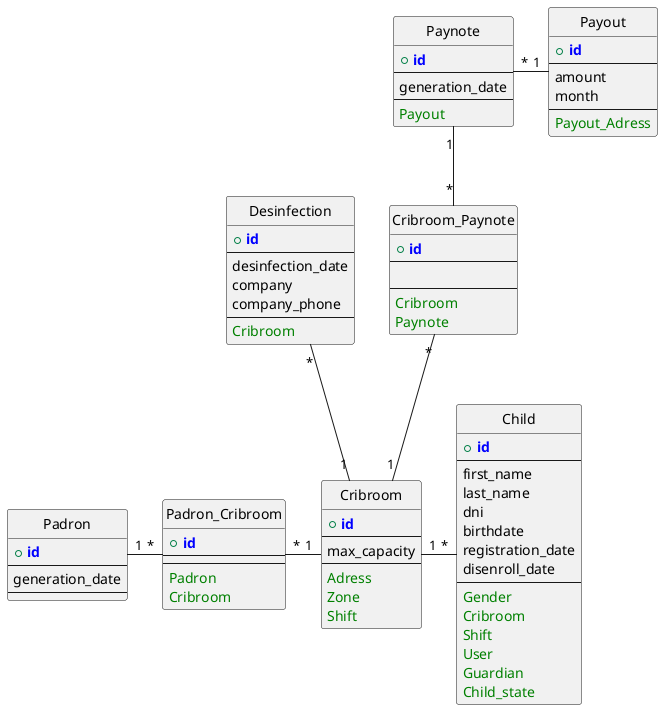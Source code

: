 @startuml

' !define ENTITY
!define PRIMARY_KEY(x) <b><color:blue>x</color></b>
!define FOREIGN_KEY(x) <color:green>x</color>

hide circle



' Padrones
    ' Children
        ' Users
            ' Gender
            ' Cribroom
            ' Shift
            ' User
            ' Guardian
            ' Children_state
            ' Padron

entity Padron {
    + PRIMARY_KEY(id)
    --
    generation_date
    --
}

entity Cribroom {
    + PRIMARY_KEY(id)
    --
    max_capacity
    --
    FOREIGN_KEY(Adress)
    FOREIGN_KEY(Zone)
    FOREIGN_KEY(Shift)
}
' Cribroom muchos a muchos Shift
' Cribroom puede tener

entity Padron_Cribroom {
    + PRIMARY_KEY(id)
    --
    --
    FOREIGN_KEY(Padron)
    FOREIGN_KEY(Cribroom)
}

' relation creada de Padron a Cribroom
' porque padron necesita saber de cribroom
' Se deberian crear methods en Cribroom como
' childQuantity-etc que sean guardados en una
' variable del padron
Padron_Cribroom "*" - "1" Cribroom
Padron "1" - "*" Padron_Cribroom

entity Desinfection {
    + PRIMARY_KEY(id)
    --
    desinfection_date
    company
    company_phone
    --
    FOREIGN_KEY(Cribroom)
}
Desinfection "*" -- "1" Cribroom

entity Payout {
    + PRIMARY_KEY(id)
    --
    amount
    month
    --
    FOREIGN_KEY(Payout_Adress)
    ' Payout_Adress = capital or upcountry
}

entity Paynote {
    + PRIMARY_KEY(id)
    --
    generation_date
    --
    FOREIGN_KEY(Payout)
}

class Cribroom_Paynote {
    + PRIMARY_KEY(id)
    --

    --
    FOREIGN_KEY(Cribroom)
    FOREIGN_KEY(Paynote)
}

Cribroom_Paynote "*" -- "1" Cribroom
Paynote "1" -- "*" Cribroom_Paynote

Paynote "*" - "1" Payout

entity Child {
    + PRIMARY_KEY(id)
    --
    first_name
    last_name
    dni
    birthdate
    registration_date
    disenroll_date
    --
    FOREIGN_KEY(Gender)
    FOREIGN_KEY(Cribroom)
    FOREIGN_KEY(Shift)
    FOREIGN_KEY(User)
    FOREIGN_KEY(Guardian)
    FOREIGN_KEY(Child_state)
}

Cribroom "1" - "*" Child

@enduml